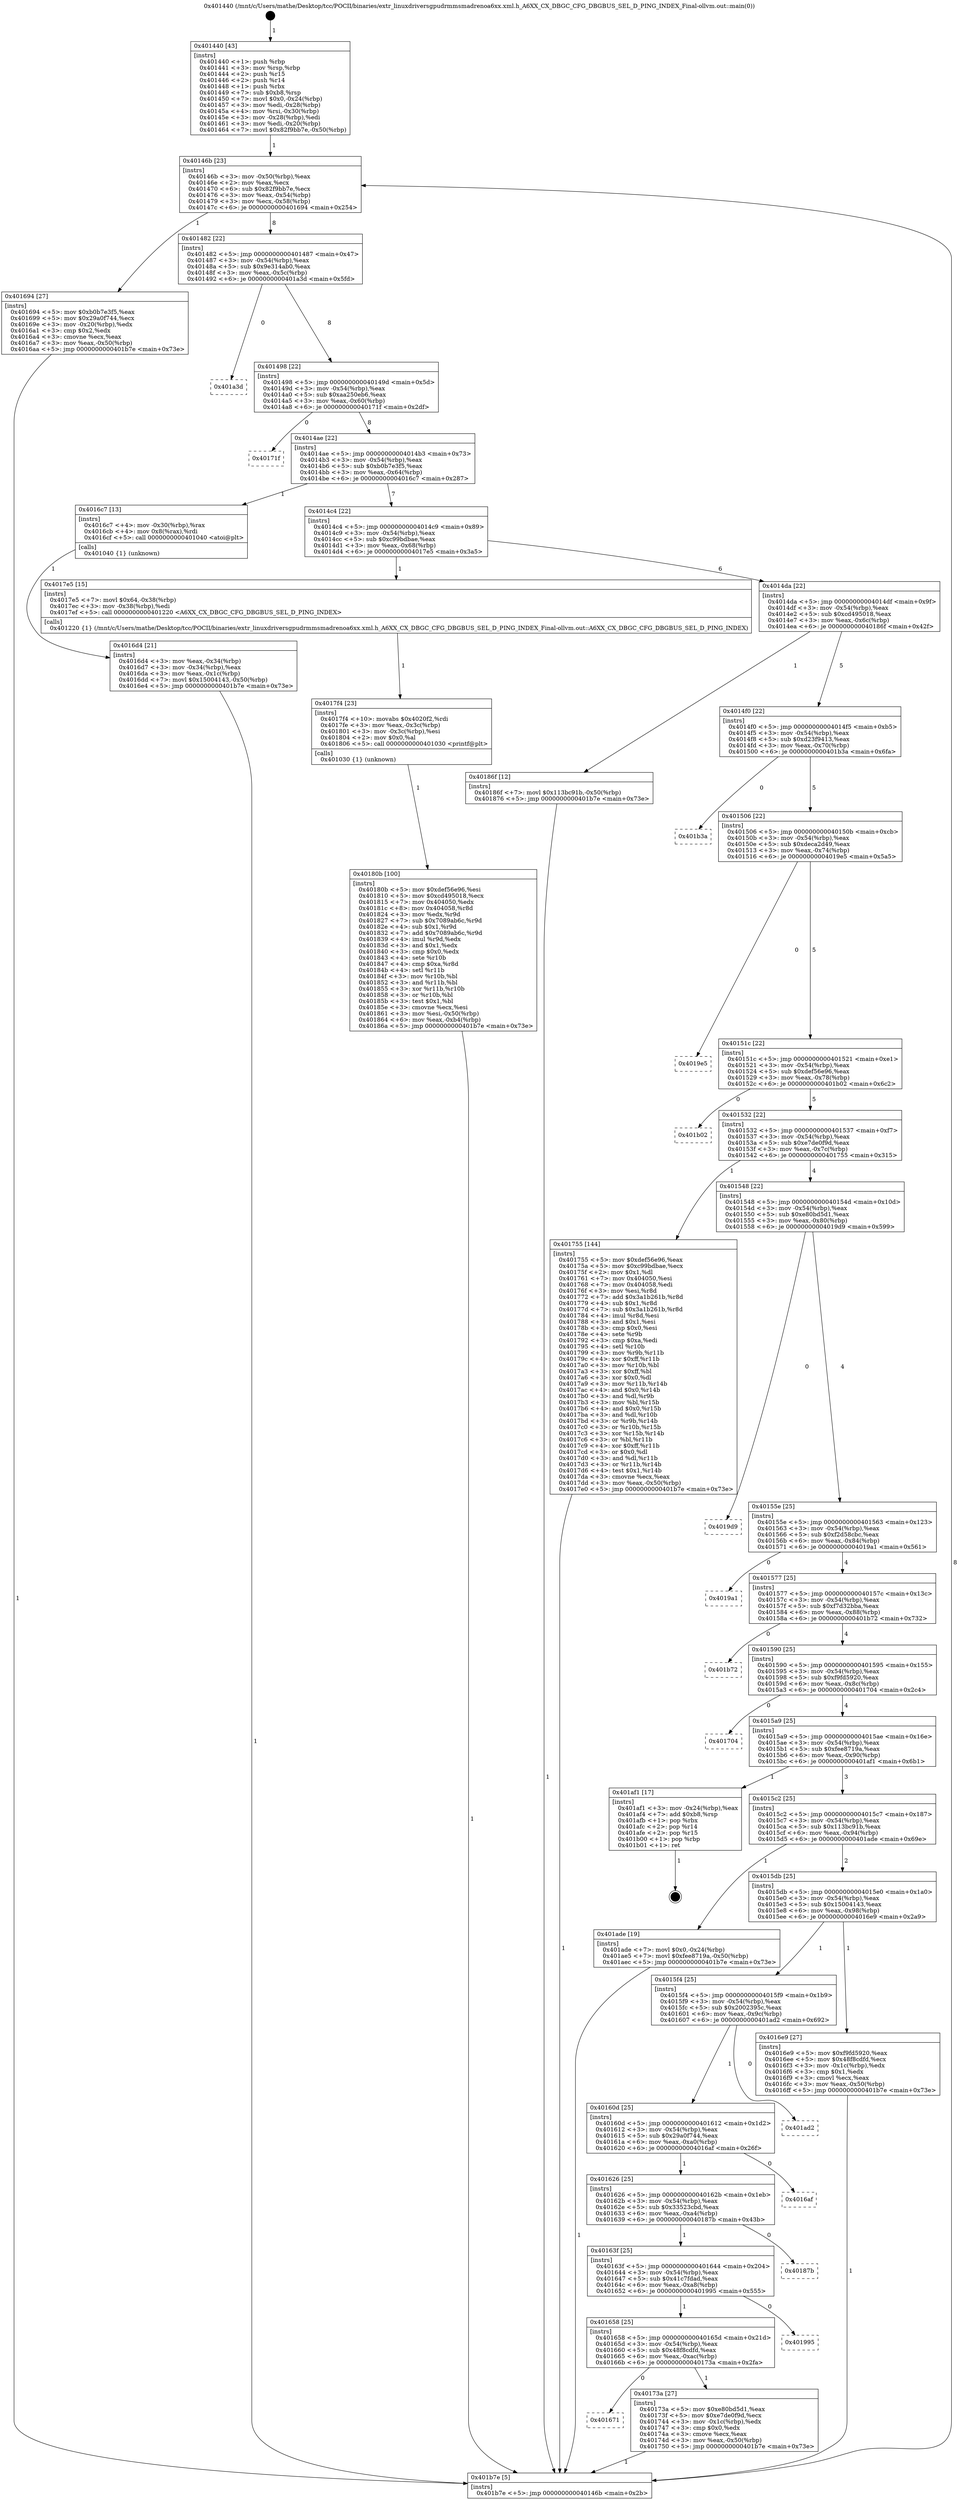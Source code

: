 digraph "0x401440" {
  label = "0x401440 (/mnt/c/Users/mathe/Desktop/tcc/POCII/binaries/extr_linuxdriversgpudrmmsmadrenoa6xx.xml.h_A6XX_CX_DBGC_CFG_DBGBUS_SEL_D_PING_INDEX_Final-ollvm.out::main(0))"
  labelloc = "t"
  node[shape=record]

  Entry [label="",width=0.3,height=0.3,shape=circle,fillcolor=black,style=filled]
  "0x40146b" [label="{
     0x40146b [23]\l
     | [instrs]\l
     &nbsp;&nbsp;0x40146b \<+3\>: mov -0x50(%rbp),%eax\l
     &nbsp;&nbsp;0x40146e \<+2\>: mov %eax,%ecx\l
     &nbsp;&nbsp;0x401470 \<+6\>: sub $0x82f9bb7e,%ecx\l
     &nbsp;&nbsp;0x401476 \<+3\>: mov %eax,-0x54(%rbp)\l
     &nbsp;&nbsp;0x401479 \<+3\>: mov %ecx,-0x58(%rbp)\l
     &nbsp;&nbsp;0x40147c \<+6\>: je 0000000000401694 \<main+0x254\>\l
  }"]
  "0x401694" [label="{
     0x401694 [27]\l
     | [instrs]\l
     &nbsp;&nbsp;0x401694 \<+5\>: mov $0xb0b7e3f5,%eax\l
     &nbsp;&nbsp;0x401699 \<+5\>: mov $0x29a0f744,%ecx\l
     &nbsp;&nbsp;0x40169e \<+3\>: mov -0x20(%rbp),%edx\l
     &nbsp;&nbsp;0x4016a1 \<+3\>: cmp $0x2,%edx\l
     &nbsp;&nbsp;0x4016a4 \<+3\>: cmovne %ecx,%eax\l
     &nbsp;&nbsp;0x4016a7 \<+3\>: mov %eax,-0x50(%rbp)\l
     &nbsp;&nbsp;0x4016aa \<+5\>: jmp 0000000000401b7e \<main+0x73e\>\l
  }"]
  "0x401482" [label="{
     0x401482 [22]\l
     | [instrs]\l
     &nbsp;&nbsp;0x401482 \<+5\>: jmp 0000000000401487 \<main+0x47\>\l
     &nbsp;&nbsp;0x401487 \<+3\>: mov -0x54(%rbp),%eax\l
     &nbsp;&nbsp;0x40148a \<+5\>: sub $0x9e314ab0,%eax\l
     &nbsp;&nbsp;0x40148f \<+3\>: mov %eax,-0x5c(%rbp)\l
     &nbsp;&nbsp;0x401492 \<+6\>: je 0000000000401a3d \<main+0x5fd\>\l
  }"]
  "0x401b7e" [label="{
     0x401b7e [5]\l
     | [instrs]\l
     &nbsp;&nbsp;0x401b7e \<+5\>: jmp 000000000040146b \<main+0x2b\>\l
  }"]
  "0x401440" [label="{
     0x401440 [43]\l
     | [instrs]\l
     &nbsp;&nbsp;0x401440 \<+1\>: push %rbp\l
     &nbsp;&nbsp;0x401441 \<+3\>: mov %rsp,%rbp\l
     &nbsp;&nbsp;0x401444 \<+2\>: push %r15\l
     &nbsp;&nbsp;0x401446 \<+2\>: push %r14\l
     &nbsp;&nbsp;0x401448 \<+1\>: push %rbx\l
     &nbsp;&nbsp;0x401449 \<+7\>: sub $0xb8,%rsp\l
     &nbsp;&nbsp;0x401450 \<+7\>: movl $0x0,-0x24(%rbp)\l
     &nbsp;&nbsp;0x401457 \<+3\>: mov %edi,-0x28(%rbp)\l
     &nbsp;&nbsp;0x40145a \<+4\>: mov %rsi,-0x30(%rbp)\l
     &nbsp;&nbsp;0x40145e \<+3\>: mov -0x28(%rbp),%edi\l
     &nbsp;&nbsp;0x401461 \<+3\>: mov %edi,-0x20(%rbp)\l
     &nbsp;&nbsp;0x401464 \<+7\>: movl $0x82f9bb7e,-0x50(%rbp)\l
  }"]
  Exit [label="",width=0.3,height=0.3,shape=circle,fillcolor=black,style=filled,peripheries=2]
  "0x401a3d" [label="{
     0x401a3d\l
  }", style=dashed]
  "0x401498" [label="{
     0x401498 [22]\l
     | [instrs]\l
     &nbsp;&nbsp;0x401498 \<+5\>: jmp 000000000040149d \<main+0x5d\>\l
     &nbsp;&nbsp;0x40149d \<+3\>: mov -0x54(%rbp),%eax\l
     &nbsp;&nbsp;0x4014a0 \<+5\>: sub $0xaa250eb6,%eax\l
     &nbsp;&nbsp;0x4014a5 \<+3\>: mov %eax,-0x60(%rbp)\l
     &nbsp;&nbsp;0x4014a8 \<+6\>: je 000000000040171f \<main+0x2df\>\l
  }"]
  "0x40180b" [label="{
     0x40180b [100]\l
     | [instrs]\l
     &nbsp;&nbsp;0x40180b \<+5\>: mov $0xdef56e96,%esi\l
     &nbsp;&nbsp;0x401810 \<+5\>: mov $0xcd495018,%ecx\l
     &nbsp;&nbsp;0x401815 \<+7\>: mov 0x404050,%edx\l
     &nbsp;&nbsp;0x40181c \<+8\>: mov 0x404058,%r8d\l
     &nbsp;&nbsp;0x401824 \<+3\>: mov %edx,%r9d\l
     &nbsp;&nbsp;0x401827 \<+7\>: sub $0x7089ab6c,%r9d\l
     &nbsp;&nbsp;0x40182e \<+4\>: sub $0x1,%r9d\l
     &nbsp;&nbsp;0x401832 \<+7\>: add $0x7089ab6c,%r9d\l
     &nbsp;&nbsp;0x401839 \<+4\>: imul %r9d,%edx\l
     &nbsp;&nbsp;0x40183d \<+3\>: and $0x1,%edx\l
     &nbsp;&nbsp;0x401840 \<+3\>: cmp $0x0,%edx\l
     &nbsp;&nbsp;0x401843 \<+4\>: sete %r10b\l
     &nbsp;&nbsp;0x401847 \<+4\>: cmp $0xa,%r8d\l
     &nbsp;&nbsp;0x40184b \<+4\>: setl %r11b\l
     &nbsp;&nbsp;0x40184f \<+3\>: mov %r10b,%bl\l
     &nbsp;&nbsp;0x401852 \<+3\>: and %r11b,%bl\l
     &nbsp;&nbsp;0x401855 \<+3\>: xor %r11b,%r10b\l
     &nbsp;&nbsp;0x401858 \<+3\>: or %r10b,%bl\l
     &nbsp;&nbsp;0x40185b \<+3\>: test $0x1,%bl\l
     &nbsp;&nbsp;0x40185e \<+3\>: cmovne %ecx,%esi\l
     &nbsp;&nbsp;0x401861 \<+3\>: mov %esi,-0x50(%rbp)\l
     &nbsp;&nbsp;0x401864 \<+6\>: mov %eax,-0xb4(%rbp)\l
     &nbsp;&nbsp;0x40186a \<+5\>: jmp 0000000000401b7e \<main+0x73e\>\l
  }"]
  "0x40171f" [label="{
     0x40171f\l
  }", style=dashed]
  "0x4014ae" [label="{
     0x4014ae [22]\l
     | [instrs]\l
     &nbsp;&nbsp;0x4014ae \<+5\>: jmp 00000000004014b3 \<main+0x73\>\l
     &nbsp;&nbsp;0x4014b3 \<+3\>: mov -0x54(%rbp),%eax\l
     &nbsp;&nbsp;0x4014b6 \<+5\>: sub $0xb0b7e3f5,%eax\l
     &nbsp;&nbsp;0x4014bb \<+3\>: mov %eax,-0x64(%rbp)\l
     &nbsp;&nbsp;0x4014be \<+6\>: je 00000000004016c7 \<main+0x287\>\l
  }"]
  "0x4017f4" [label="{
     0x4017f4 [23]\l
     | [instrs]\l
     &nbsp;&nbsp;0x4017f4 \<+10\>: movabs $0x4020f2,%rdi\l
     &nbsp;&nbsp;0x4017fe \<+3\>: mov %eax,-0x3c(%rbp)\l
     &nbsp;&nbsp;0x401801 \<+3\>: mov -0x3c(%rbp),%esi\l
     &nbsp;&nbsp;0x401804 \<+2\>: mov $0x0,%al\l
     &nbsp;&nbsp;0x401806 \<+5\>: call 0000000000401030 \<printf@plt\>\l
     | [calls]\l
     &nbsp;&nbsp;0x401030 \{1\} (unknown)\l
  }"]
  "0x4016c7" [label="{
     0x4016c7 [13]\l
     | [instrs]\l
     &nbsp;&nbsp;0x4016c7 \<+4\>: mov -0x30(%rbp),%rax\l
     &nbsp;&nbsp;0x4016cb \<+4\>: mov 0x8(%rax),%rdi\l
     &nbsp;&nbsp;0x4016cf \<+5\>: call 0000000000401040 \<atoi@plt\>\l
     | [calls]\l
     &nbsp;&nbsp;0x401040 \{1\} (unknown)\l
  }"]
  "0x4014c4" [label="{
     0x4014c4 [22]\l
     | [instrs]\l
     &nbsp;&nbsp;0x4014c4 \<+5\>: jmp 00000000004014c9 \<main+0x89\>\l
     &nbsp;&nbsp;0x4014c9 \<+3\>: mov -0x54(%rbp),%eax\l
     &nbsp;&nbsp;0x4014cc \<+5\>: sub $0xc99bdbae,%eax\l
     &nbsp;&nbsp;0x4014d1 \<+3\>: mov %eax,-0x68(%rbp)\l
     &nbsp;&nbsp;0x4014d4 \<+6\>: je 00000000004017e5 \<main+0x3a5\>\l
  }"]
  "0x4016d4" [label="{
     0x4016d4 [21]\l
     | [instrs]\l
     &nbsp;&nbsp;0x4016d4 \<+3\>: mov %eax,-0x34(%rbp)\l
     &nbsp;&nbsp;0x4016d7 \<+3\>: mov -0x34(%rbp),%eax\l
     &nbsp;&nbsp;0x4016da \<+3\>: mov %eax,-0x1c(%rbp)\l
     &nbsp;&nbsp;0x4016dd \<+7\>: movl $0x15004143,-0x50(%rbp)\l
     &nbsp;&nbsp;0x4016e4 \<+5\>: jmp 0000000000401b7e \<main+0x73e\>\l
  }"]
  "0x401671" [label="{
     0x401671\l
  }", style=dashed]
  "0x4017e5" [label="{
     0x4017e5 [15]\l
     | [instrs]\l
     &nbsp;&nbsp;0x4017e5 \<+7\>: movl $0x64,-0x38(%rbp)\l
     &nbsp;&nbsp;0x4017ec \<+3\>: mov -0x38(%rbp),%edi\l
     &nbsp;&nbsp;0x4017ef \<+5\>: call 0000000000401220 \<A6XX_CX_DBGC_CFG_DBGBUS_SEL_D_PING_INDEX\>\l
     | [calls]\l
     &nbsp;&nbsp;0x401220 \{1\} (/mnt/c/Users/mathe/Desktop/tcc/POCII/binaries/extr_linuxdriversgpudrmmsmadrenoa6xx.xml.h_A6XX_CX_DBGC_CFG_DBGBUS_SEL_D_PING_INDEX_Final-ollvm.out::A6XX_CX_DBGC_CFG_DBGBUS_SEL_D_PING_INDEX)\l
  }"]
  "0x4014da" [label="{
     0x4014da [22]\l
     | [instrs]\l
     &nbsp;&nbsp;0x4014da \<+5\>: jmp 00000000004014df \<main+0x9f\>\l
     &nbsp;&nbsp;0x4014df \<+3\>: mov -0x54(%rbp),%eax\l
     &nbsp;&nbsp;0x4014e2 \<+5\>: sub $0xcd495018,%eax\l
     &nbsp;&nbsp;0x4014e7 \<+3\>: mov %eax,-0x6c(%rbp)\l
     &nbsp;&nbsp;0x4014ea \<+6\>: je 000000000040186f \<main+0x42f\>\l
  }"]
  "0x40173a" [label="{
     0x40173a [27]\l
     | [instrs]\l
     &nbsp;&nbsp;0x40173a \<+5\>: mov $0xe80bd5d1,%eax\l
     &nbsp;&nbsp;0x40173f \<+5\>: mov $0xe7de0f9d,%ecx\l
     &nbsp;&nbsp;0x401744 \<+3\>: mov -0x1c(%rbp),%edx\l
     &nbsp;&nbsp;0x401747 \<+3\>: cmp $0x0,%edx\l
     &nbsp;&nbsp;0x40174a \<+3\>: cmove %ecx,%eax\l
     &nbsp;&nbsp;0x40174d \<+3\>: mov %eax,-0x50(%rbp)\l
     &nbsp;&nbsp;0x401750 \<+5\>: jmp 0000000000401b7e \<main+0x73e\>\l
  }"]
  "0x40186f" [label="{
     0x40186f [12]\l
     | [instrs]\l
     &nbsp;&nbsp;0x40186f \<+7\>: movl $0x113bc91b,-0x50(%rbp)\l
     &nbsp;&nbsp;0x401876 \<+5\>: jmp 0000000000401b7e \<main+0x73e\>\l
  }"]
  "0x4014f0" [label="{
     0x4014f0 [22]\l
     | [instrs]\l
     &nbsp;&nbsp;0x4014f0 \<+5\>: jmp 00000000004014f5 \<main+0xb5\>\l
     &nbsp;&nbsp;0x4014f5 \<+3\>: mov -0x54(%rbp),%eax\l
     &nbsp;&nbsp;0x4014f8 \<+5\>: sub $0xd23f9413,%eax\l
     &nbsp;&nbsp;0x4014fd \<+3\>: mov %eax,-0x70(%rbp)\l
     &nbsp;&nbsp;0x401500 \<+6\>: je 0000000000401b3a \<main+0x6fa\>\l
  }"]
  "0x401658" [label="{
     0x401658 [25]\l
     | [instrs]\l
     &nbsp;&nbsp;0x401658 \<+5\>: jmp 000000000040165d \<main+0x21d\>\l
     &nbsp;&nbsp;0x40165d \<+3\>: mov -0x54(%rbp),%eax\l
     &nbsp;&nbsp;0x401660 \<+5\>: sub $0x48f8cdfd,%eax\l
     &nbsp;&nbsp;0x401665 \<+6\>: mov %eax,-0xac(%rbp)\l
     &nbsp;&nbsp;0x40166b \<+6\>: je 000000000040173a \<main+0x2fa\>\l
  }"]
  "0x401b3a" [label="{
     0x401b3a\l
  }", style=dashed]
  "0x401506" [label="{
     0x401506 [22]\l
     | [instrs]\l
     &nbsp;&nbsp;0x401506 \<+5\>: jmp 000000000040150b \<main+0xcb\>\l
     &nbsp;&nbsp;0x40150b \<+3\>: mov -0x54(%rbp),%eax\l
     &nbsp;&nbsp;0x40150e \<+5\>: sub $0xdeca2d49,%eax\l
     &nbsp;&nbsp;0x401513 \<+3\>: mov %eax,-0x74(%rbp)\l
     &nbsp;&nbsp;0x401516 \<+6\>: je 00000000004019e5 \<main+0x5a5\>\l
  }"]
  "0x401995" [label="{
     0x401995\l
  }", style=dashed]
  "0x4019e5" [label="{
     0x4019e5\l
  }", style=dashed]
  "0x40151c" [label="{
     0x40151c [22]\l
     | [instrs]\l
     &nbsp;&nbsp;0x40151c \<+5\>: jmp 0000000000401521 \<main+0xe1\>\l
     &nbsp;&nbsp;0x401521 \<+3\>: mov -0x54(%rbp),%eax\l
     &nbsp;&nbsp;0x401524 \<+5\>: sub $0xdef56e96,%eax\l
     &nbsp;&nbsp;0x401529 \<+3\>: mov %eax,-0x78(%rbp)\l
     &nbsp;&nbsp;0x40152c \<+6\>: je 0000000000401b02 \<main+0x6c2\>\l
  }"]
  "0x40163f" [label="{
     0x40163f [25]\l
     | [instrs]\l
     &nbsp;&nbsp;0x40163f \<+5\>: jmp 0000000000401644 \<main+0x204\>\l
     &nbsp;&nbsp;0x401644 \<+3\>: mov -0x54(%rbp),%eax\l
     &nbsp;&nbsp;0x401647 \<+5\>: sub $0x41c7fdad,%eax\l
     &nbsp;&nbsp;0x40164c \<+6\>: mov %eax,-0xa8(%rbp)\l
     &nbsp;&nbsp;0x401652 \<+6\>: je 0000000000401995 \<main+0x555\>\l
  }"]
  "0x401b02" [label="{
     0x401b02\l
  }", style=dashed]
  "0x401532" [label="{
     0x401532 [22]\l
     | [instrs]\l
     &nbsp;&nbsp;0x401532 \<+5\>: jmp 0000000000401537 \<main+0xf7\>\l
     &nbsp;&nbsp;0x401537 \<+3\>: mov -0x54(%rbp),%eax\l
     &nbsp;&nbsp;0x40153a \<+5\>: sub $0xe7de0f9d,%eax\l
     &nbsp;&nbsp;0x40153f \<+3\>: mov %eax,-0x7c(%rbp)\l
     &nbsp;&nbsp;0x401542 \<+6\>: je 0000000000401755 \<main+0x315\>\l
  }"]
  "0x40187b" [label="{
     0x40187b\l
  }", style=dashed]
  "0x401755" [label="{
     0x401755 [144]\l
     | [instrs]\l
     &nbsp;&nbsp;0x401755 \<+5\>: mov $0xdef56e96,%eax\l
     &nbsp;&nbsp;0x40175a \<+5\>: mov $0xc99bdbae,%ecx\l
     &nbsp;&nbsp;0x40175f \<+2\>: mov $0x1,%dl\l
     &nbsp;&nbsp;0x401761 \<+7\>: mov 0x404050,%esi\l
     &nbsp;&nbsp;0x401768 \<+7\>: mov 0x404058,%edi\l
     &nbsp;&nbsp;0x40176f \<+3\>: mov %esi,%r8d\l
     &nbsp;&nbsp;0x401772 \<+7\>: add $0x3a1b261b,%r8d\l
     &nbsp;&nbsp;0x401779 \<+4\>: sub $0x1,%r8d\l
     &nbsp;&nbsp;0x40177d \<+7\>: sub $0x3a1b261b,%r8d\l
     &nbsp;&nbsp;0x401784 \<+4\>: imul %r8d,%esi\l
     &nbsp;&nbsp;0x401788 \<+3\>: and $0x1,%esi\l
     &nbsp;&nbsp;0x40178b \<+3\>: cmp $0x0,%esi\l
     &nbsp;&nbsp;0x40178e \<+4\>: sete %r9b\l
     &nbsp;&nbsp;0x401792 \<+3\>: cmp $0xa,%edi\l
     &nbsp;&nbsp;0x401795 \<+4\>: setl %r10b\l
     &nbsp;&nbsp;0x401799 \<+3\>: mov %r9b,%r11b\l
     &nbsp;&nbsp;0x40179c \<+4\>: xor $0xff,%r11b\l
     &nbsp;&nbsp;0x4017a0 \<+3\>: mov %r10b,%bl\l
     &nbsp;&nbsp;0x4017a3 \<+3\>: xor $0xff,%bl\l
     &nbsp;&nbsp;0x4017a6 \<+3\>: xor $0x0,%dl\l
     &nbsp;&nbsp;0x4017a9 \<+3\>: mov %r11b,%r14b\l
     &nbsp;&nbsp;0x4017ac \<+4\>: and $0x0,%r14b\l
     &nbsp;&nbsp;0x4017b0 \<+3\>: and %dl,%r9b\l
     &nbsp;&nbsp;0x4017b3 \<+3\>: mov %bl,%r15b\l
     &nbsp;&nbsp;0x4017b6 \<+4\>: and $0x0,%r15b\l
     &nbsp;&nbsp;0x4017ba \<+3\>: and %dl,%r10b\l
     &nbsp;&nbsp;0x4017bd \<+3\>: or %r9b,%r14b\l
     &nbsp;&nbsp;0x4017c0 \<+3\>: or %r10b,%r15b\l
     &nbsp;&nbsp;0x4017c3 \<+3\>: xor %r15b,%r14b\l
     &nbsp;&nbsp;0x4017c6 \<+3\>: or %bl,%r11b\l
     &nbsp;&nbsp;0x4017c9 \<+4\>: xor $0xff,%r11b\l
     &nbsp;&nbsp;0x4017cd \<+3\>: or $0x0,%dl\l
     &nbsp;&nbsp;0x4017d0 \<+3\>: and %dl,%r11b\l
     &nbsp;&nbsp;0x4017d3 \<+3\>: or %r11b,%r14b\l
     &nbsp;&nbsp;0x4017d6 \<+4\>: test $0x1,%r14b\l
     &nbsp;&nbsp;0x4017da \<+3\>: cmovne %ecx,%eax\l
     &nbsp;&nbsp;0x4017dd \<+3\>: mov %eax,-0x50(%rbp)\l
     &nbsp;&nbsp;0x4017e0 \<+5\>: jmp 0000000000401b7e \<main+0x73e\>\l
  }"]
  "0x401548" [label="{
     0x401548 [22]\l
     | [instrs]\l
     &nbsp;&nbsp;0x401548 \<+5\>: jmp 000000000040154d \<main+0x10d\>\l
     &nbsp;&nbsp;0x40154d \<+3\>: mov -0x54(%rbp),%eax\l
     &nbsp;&nbsp;0x401550 \<+5\>: sub $0xe80bd5d1,%eax\l
     &nbsp;&nbsp;0x401555 \<+3\>: mov %eax,-0x80(%rbp)\l
     &nbsp;&nbsp;0x401558 \<+6\>: je 00000000004019d9 \<main+0x599\>\l
  }"]
  "0x401626" [label="{
     0x401626 [25]\l
     | [instrs]\l
     &nbsp;&nbsp;0x401626 \<+5\>: jmp 000000000040162b \<main+0x1eb\>\l
     &nbsp;&nbsp;0x40162b \<+3\>: mov -0x54(%rbp),%eax\l
     &nbsp;&nbsp;0x40162e \<+5\>: sub $0x33523cbd,%eax\l
     &nbsp;&nbsp;0x401633 \<+6\>: mov %eax,-0xa4(%rbp)\l
     &nbsp;&nbsp;0x401639 \<+6\>: je 000000000040187b \<main+0x43b\>\l
  }"]
  "0x4019d9" [label="{
     0x4019d9\l
  }", style=dashed]
  "0x40155e" [label="{
     0x40155e [25]\l
     | [instrs]\l
     &nbsp;&nbsp;0x40155e \<+5\>: jmp 0000000000401563 \<main+0x123\>\l
     &nbsp;&nbsp;0x401563 \<+3\>: mov -0x54(%rbp),%eax\l
     &nbsp;&nbsp;0x401566 \<+5\>: sub $0xf2d58cbc,%eax\l
     &nbsp;&nbsp;0x40156b \<+6\>: mov %eax,-0x84(%rbp)\l
     &nbsp;&nbsp;0x401571 \<+6\>: je 00000000004019a1 \<main+0x561\>\l
  }"]
  "0x4016af" [label="{
     0x4016af\l
  }", style=dashed]
  "0x4019a1" [label="{
     0x4019a1\l
  }", style=dashed]
  "0x401577" [label="{
     0x401577 [25]\l
     | [instrs]\l
     &nbsp;&nbsp;0x401577 \<+5\>: jmp 000000000040157c \<main+0x13c\>\l
     &nbsp;&nbsp;0x40157c \<+3\>: mov -0x54(%rbp),%eax\l
     &nbsp;&nbsp;0x40157f \<+5\>: sub $0xf7d32bba,%eax\l
     &nbsp;&nbsp;0x401584 \<+6\>: mov %eax,-0x88(%rbp)\l
     &nbsp;&nbsp;0x40158a \<+6\>: je 0000000000401b72 \<main+0x732\>\l
  }"]
  "0x40160d" [label="{
     0x40160d [25]\l
     | [instrs]\l
     &nbsp;&nbsp;0x40160d \<+5\>: jmp 0000000000401612 \<main+0x1d2\>\l
     &nbsp;&nbsp;0x401612 \<+3\>: mov -0x54(%rbp),%eax\l
     &nbsp;&nbsp;0x401615 \<+5\>: sub $0x29a0f744,%eax\l
     &nbsp;&nbsp;0x40161a \<+6\>: mov %eax,-0xa0(%rbp)\l
     &nbsp;&nbsp;0x401620 \<+6\>: je 00000000004016af \<main+0x26f\>\l
  }"]
  "0x401b72" [label="{
     0x401b72\l
  }", style=dashed]
  "0x401590" [label="{
     0x401590 [25]\l
     | [instrs]\l
     &nbsp;&nbsp;0x401590 \<+5\>: jmp 0000000000401595 \<main+0x155\>\l
     &nbsp;&nbsp;0x401595 \<+3\>: mov -0x54(%rbp),%eax\l
     &nbsp;&nbsp;0x401598 \<+5\>: sub $0xf9fd5920,%eax\l
     &nbsp;&nbsp;0x40159d \<+6\>: mov %eax,-0x8c(%rbp)\l
     &nbsp;&nbsp;0x4015a3 \<+6\>: je 0000000000401704 \<main+0x2c4\>\l
  }"]
  "0x401ad2" [label="{
     0x401ad2\l
  }", style=dashed]
  "0x401704" [label="{
     0x401704\l
  }", style=dashed]
  "0x4015a9" [label="{
     0x4015a9 [25]\l
     | [instrs]\l
     &nbsp;&nbsp;0x4015a9 \<+5\>: jmp 00000000004015ae \<main+0x16e\>\l
     &nbsp;&nbsp;0x4015ae \<+3\>: mov -0x54(%rbp),%eax\l
     &nbsp;&nbsp;0x4015b1 \<+5\>: sub $0xfee8719a,%eax\l
     &nbsp;&nbsp;0x4015b6 \<+6\>: mov %eax,-0x90(%rbp)\l
     &nbsp;&nbsp;0x4015bc \<+6\>: je 0000000000401af1 \<main+0x6b1\>\l
  }"]
  "0x4015f4" [label="{
     0x4015f4 [25]\l
     | [instrs]\l
     &nbsp;&nbsp;0x4015f4 \<+5\>: jmp 00000000004015f9 \<main+0x1b9\>\l
     &nbsp;&nbsp;0x4015f9 \<+3\>: mov -0x54(%rbp),%eax\l
     &nbsp;&nbsp;0x4015fc \<+5\>: sub $0x2002395c,%eax\l
     &nbsp;&nbsp;0x401601 \<+6\>: mov %eax,-0x9c(%rbp)\l
     &nbsp;&nbsp;0x401607 \<+6\>: je 0000000000401ad2 \<main+0x692\>\l
  }"]
  "0x401af1" [label="{
     0x401af1 [17]\l
     | [instrs]\l
     &nbsp;&nbsp;0x401af1 \<+3\>: mov -0x24(%rbp),%eax\l
     &nbsp;&nbsp;0x401af4 \<+7\>: add $0xb8,%rsp\l
     &nbsp;&nbsp;0x401afb \<+1\>: pop %rbx\l
     &nbsp;&nbsp;0x401afc \<+2\>: pop %r14\l
     &nbsp;&nbsp;0x401afe \<+2\>: pop %r15\l
     &nbsp;&nbsp;0x401b00 \<+1\>: pop %rbp\l
     &nbsp;&nbsp;0x401b01 \<+1\>: ret\l
  }"]
  "0x4015c2" [label="{
     0x4015c2 [25]\l
     | [instrs]\l
     &nbsp;&nbsp;0x4015c2 \<+5\>: jmp 00000000004015c7 \<main+0x187\>\l
     &nbsp;&nbsp;0x4015c7 \<+3\>: mov -0x54(%rbp),%eax\l
     &nbsp;&nbsp;0x4015ca \<+5\>: sub $0x113bc91b,%eax\l
     &nbsp;&nbsp;0x4015cf \<+6\>: mov %eax,-0x94(%rbp)\l
     &nbsp;&nbsp;0x4015d5 \<+6\>: je 0000000000401ade \<main+0x69e\>\l
  }"]
  "0x4016e9" [label="{
     0x4016e9 [27]\l
     | [instrs]\l
     &nbsp;&nbsp;0x4016e9 \<+5\>: mov $0xf9fd5920,%eax\l
     &nbsp;&nbsp;0x4016ee \<+5\>: mov $0x48f8cdfd,%ecx\l
     &nbsp;&nbsp;0x4016f3 \<+3\>: mov -0x1c(%rbp),%edx\l
     &nbsp;&nbsp;0x4016f6 \<+3\>: cmp $0x1,%edx\l
     &nbsp;&nbsp;0x4016f9 \<+3\>: cmovl %ecx,%eax\l
     &nbsp;&nbsp;0x4016fc \<+3\>: mov %eax,-0x50(%rbp)\l
     &nbsp;&nbsp;0x4016ff \<+5\>: jmp 0000000000401b7e \<main+0x73e\>\l
  }"]
  "0x401ade" [label="{
     0x401ade [19]\l
     | [instrs]\l
     &nbsp;&nbsp;0x401ade \<+7\>: movl $0x0,-0x24(%rbp)\l
     &nbsp;&nbsp;0x401ae5 \<+7\>: movl $0xfee8719a,-0x50(%rbp)\l
     &nbsp;&nbsp;0x401aec \<+5\>: jmp 0000000000401b7e \<main+0x73e\>\l
  }"]
  "0x4015db" [label="{
     0x4015db [25]\l
     | [instrs]\l
     &nbsp;&nbsp;0x4015db \<+5\>: jmp 00000000004015e0 \<main+0x1a0\>\l
     &nbsp;&nbsp;0x4015e0 \<+3\>: mov -0x54(%rbp),%eax\l
     &nbsp;&nbsp;0x4015e3 \<+5\>: sub $0x15004143,%eax\l
     &nbsp;&nbsp;0x4015e8 \<+6\>: mov %eax,-0x98(%rbp)\l
     &nbsp;&nbsp;0x4015ee \<+6\>: je 00000000004016e9 \<main+0x2a9\>\l
  }"]
  Entry -> "0x401440" [label=" 1"]
  "0x40146b" -> "0x401694" [label=" 1"]
  "0x40146b" -> "0x401482" [label=" 8"]
  "0x401694" -> "0x401b7e" [label=" 1"]
  "0x401440" -> "0x40146b" [label=" 1"]
  "0x401b7e" -> "0x40146b" [label=" 8"]
  "0x401af1" -> Exit [label=" 1"]
  "0x401482" -> "0x401a3d" [label=" 0"]
  "0x401482" -> "0x401498" [label=" 8"]
  "0x401ade" -> "0x401b7e" [label=" 1"]
  "0x401498" -> "0x40171f" [label=" 0"]
  "0x401498" -> "0x4014ae" [label=" 8"]
  "0x40186f" -> "0x401b7e" [label=" 1"]
  "0x4014ae" -> "0x4016c7" [label=" 1"]
  "0x4014ae" -> "0x4014c4" [label=" 7"]
  "0x4016c7" -> "0x4016d4" [label=" 1"]
  "0x4016d4" -> "0x401b7e" [label=" 1"]
  "0x40180b" -> "0x401b7e" [label=" 1"]
  "0x4014c4" -> "0x4017e5" [label=" 1"]
  "0x4014c4" -> "0x4014da" [label=" 6"]
  "0x4017f4" -> "0x40180b" [label=" 1"]
  "0x4014da" -> "0x40186f" [label=" 1"]
  "0x4014da" -> "0x4014f0" [label=" 5"]
  "0x4017e5" -> "0x4017f4" [label=" 1"]
  "0x4014f0" -> "0x401b3a" [label=" 0"]
  "0x4014f0" -> "0x401506" [label=" 5"]
  "0x40173a" -> "0x401b7e" [label=" 1"]
  "0x401506" -> "0x4019e5" [label=" 0"]
  "0x401506" -> "0x40151c" [label=" 5"]
  "0x401658" -> "0x401671" [label=" 0"]
  "0x40151c" -> "0x401b02" [label=" 0"]
  "0x40151c" -> "0x401532" [label=" 5"]
  "0x401755" -> "0x401b7e" [label=" 1"]
  "0x401532" -> "0x401755" [label=" 1"]
  "0x401532" -> "0x401548" [label=" 4"]
  "0x40163f" -> "0x401658" [label=" 1"]
  "0x401548" -> "0x4019d9" [label=" 0"]
  "0x401548" -> "0x40155e" [label=" 4"]
  "0x401658" -> "0x40173a" [label=" 1"]
  "0x40155e" -> "0x4019a1" [label=" 0"]
  "0x40155e" -> "0x401577" [label=" 4"]
  "0x401626" -> "0x40163f" [label=" 1"]
  "0x401577" -> "0x401b72" [label=" 0"]
  "0x401577" -> "0x401590" [label=" 4"]
  "0x40163f" -> "0x401995" [label=" 0"]
  "0x401590" -> "0x401704" [label=" 0"]
  "0x401590" -> "0x4015a9" [label=" 4"]
  "0x40160d" -> "0x401626" [label=" 1"]
  "0x4015a9" -> "0x401af1" [label=" 1"]
  "0x4015a9" -> "0x4015c2" [label=" 3"]
  "0x401626" -> "0x40187b" [label=" 0"]
  "0x4015c2" -> "0x401ade" [label=" 1"]
  "0x4015c2" -> "0x4015db" [label=" 2"]
  "0x4015f4" -> "0x40160d" [label=" 1"]
  "0x4015db" -> "0x4016e9" [label=" 1"]
  "0x4015db" -> "0x4015f4" [label=" 1"]
  "0x4016e9" -> "0x401b7e" [label=" 1"]
  "0x40160d" -> "0x4016af" [label=" 0"]
  "0x4015f4" -> "0x401ad2" [label=" 0"]
}
